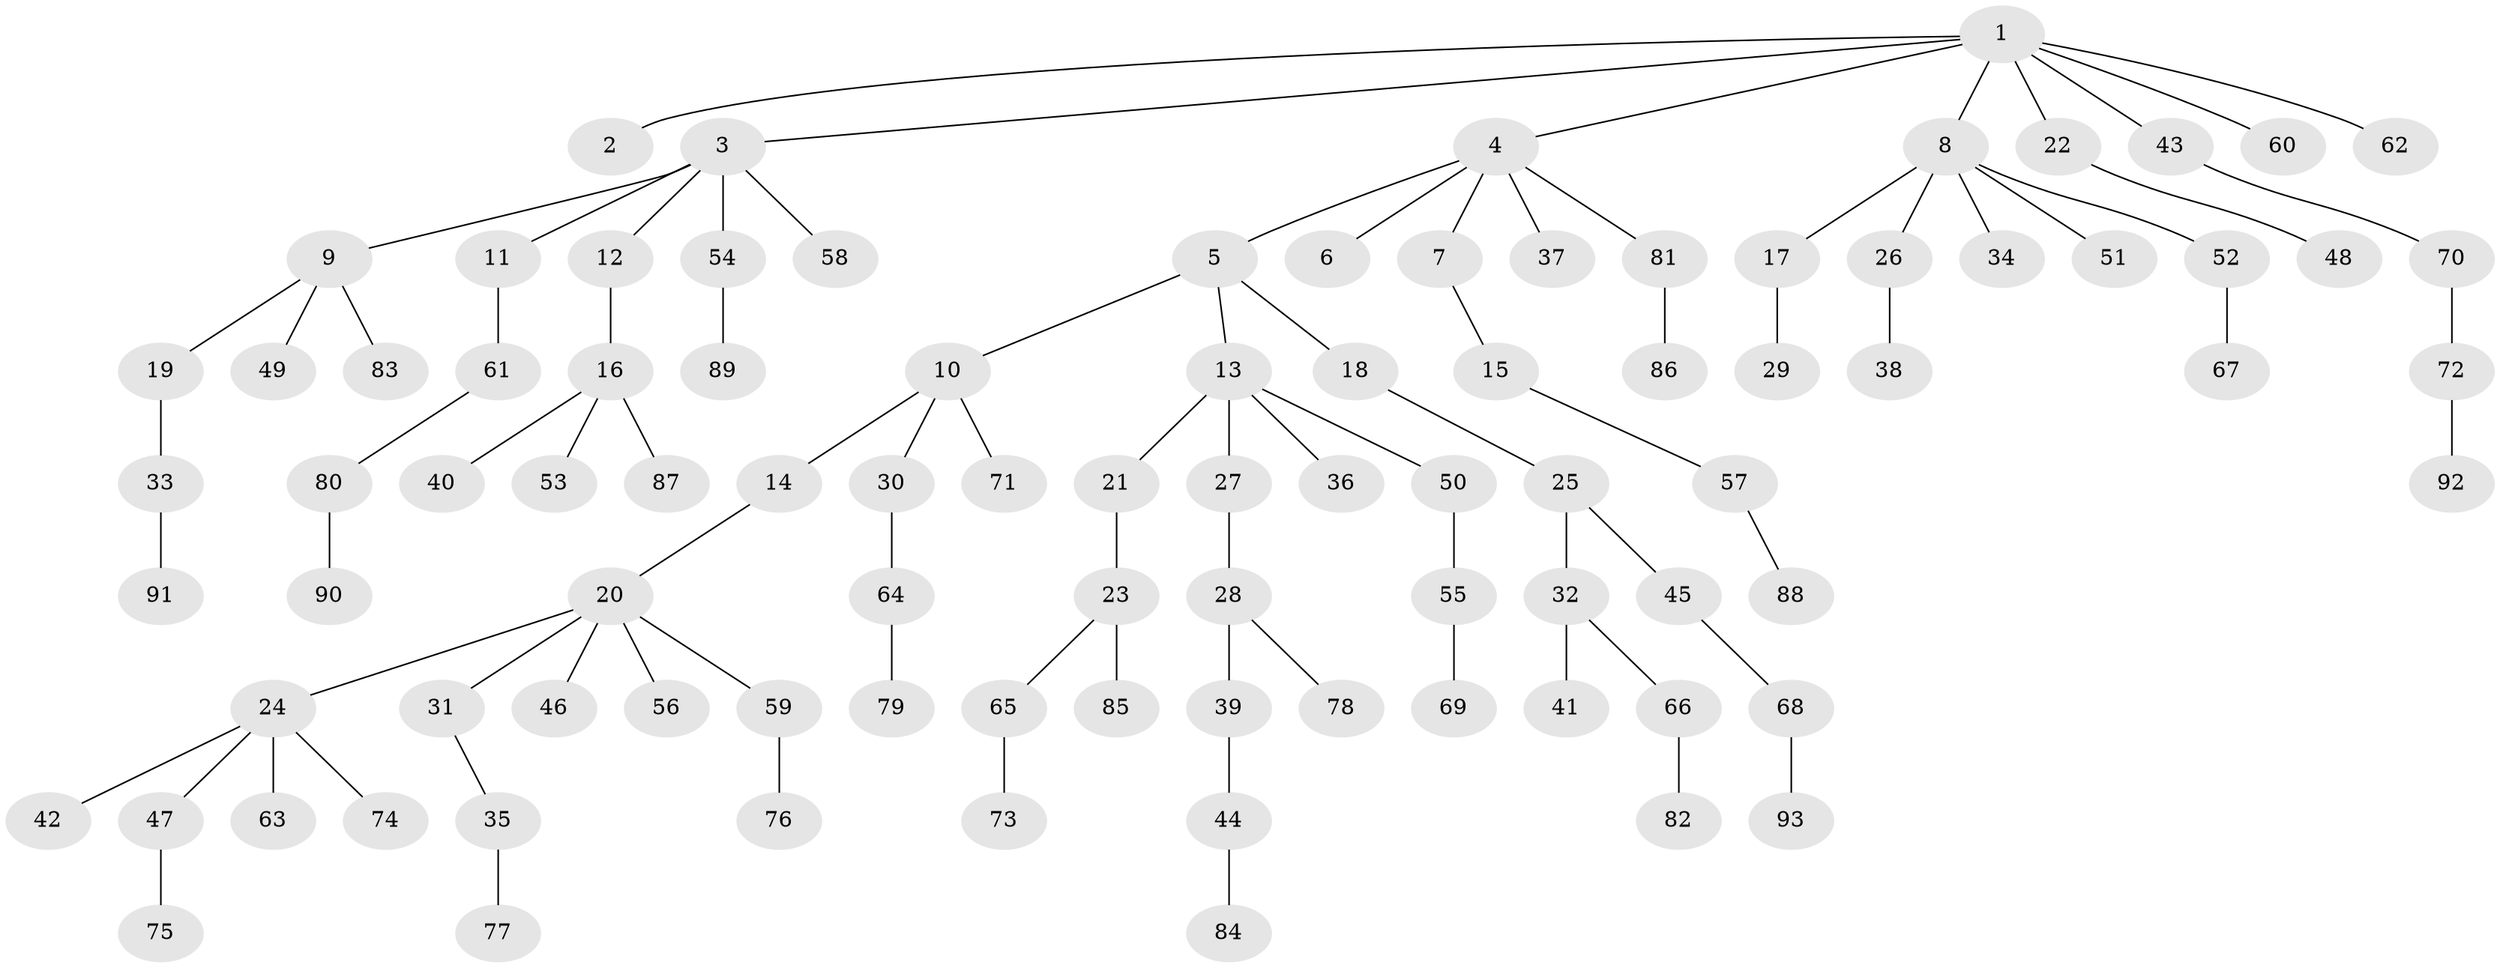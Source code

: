 // Generated by graph-tools (version 1.1) at 2025/53/03/09/25 04:53:30]
// undirected, 93 vertices, 92 edges
graph export_dot {
graph [start="1"]
  node [color=gray90,style=filled];
  1;
  2;
  3;
  4;
  5;
  6;
  7;
  8;
  9;
  10;
  11;
  12;
  13;
  14;
  15;
  16;
  17;
  18;
  19;
  20;
  21;
  22;
  23;
  24;
  25;
  26;
  27;
  28;
  29;
  30;
  31;
  32;
  33;
  34;
  35;
  36;
  37;
  38;
  39;
  40;
  41;
  42;
  43;
  44;
  45;
  46;
  47;
  48;
  49;
  50;
  51;
  52;
  53;
  54;
  55;
  56;
  57;
  58;
  59;
  60;
  61;
  62;
  63;
  64;
  65;
  66;
  67;
  68;
  69;
  70;
  71;
  72;
  73;
  74;
  75;
  76;
  77;
  78;
  79;
  80;
  81;
  82;
  83;
  84;
  85;
  86;
  87;
  88;
  89;
  90;
  91;
  92;
  93;
  1 -- 2;
  1 -- 3;
  1 -- 4;
  1 -- 8;
  1 -- 22;
  1 -- 43;
  1 -- 60;
  1 -- 62;
  3 -- 9;
  3 -- 11;
  3 -- 12;
  3 -- 54;
  3 -- 58;
  4 -- 5;
  4 -- 6;
  4 -- 7;
  4 -- 37;
  4 -- 81;
  5 -- 10;
  5 -- 13;
  5 -- 18;
  7 -- 15;
  8 -- 17;
  8 -- 26;
  8 -- 34;
  8 -- 51;
  8 -- 52;
  9 -- 19;
  9 -- 49;
  9 -- 83;
  10 -- 14;
  10 -- 30;
  10 -- 71;
  11 -- 61;
  12 -- 16;
  13 -- 21;
  13 -- 27;
  13 -- 36;
  13 -- 50;
  14 -- 20;
  15 -- 57;
  16 -- 40;
  16 -- 53;
  16 -- 87;
  17 -- 29;
  18 -- 25;
  19 -- 33;
  20 -- 24;
  20 -- 31;
  20 -- 46;
  20 -- 56;
  20 -- 59;
  21 -- 23;
  22 -- 48;
  23 -- 65;
  23 -- 85;
  24 -- 42;
  24 -- 47;
  24 -- 63;
  24 -- 74;
  25 -- 32;
  25 -- 45;
  26 -- 38;
  27 -- 28;
  28 -- 39;
  28 -- 78;
  30 -- 64;
  31 -- 35;
  32 -- 41;
  32 -- 66;
  33 -- 91;
  35 -- 77;
  39 -- 44;
  43 -- 70;
  44 -- 84;
  45 -- 68;
  47 -- 75;
  50 -- 55;
  52 -- 67;
  54 -- 89;
  55 -- 69;
  57 -- 88;
  59 -- 76;
  61 -- 80;
  64 -- 79;
  65 -- 73;
  66 -- 82;
  68 -- 93;
  70 -- 72;
  72 -- 92;
  80 -- 90;
  81 -- 86;
}
